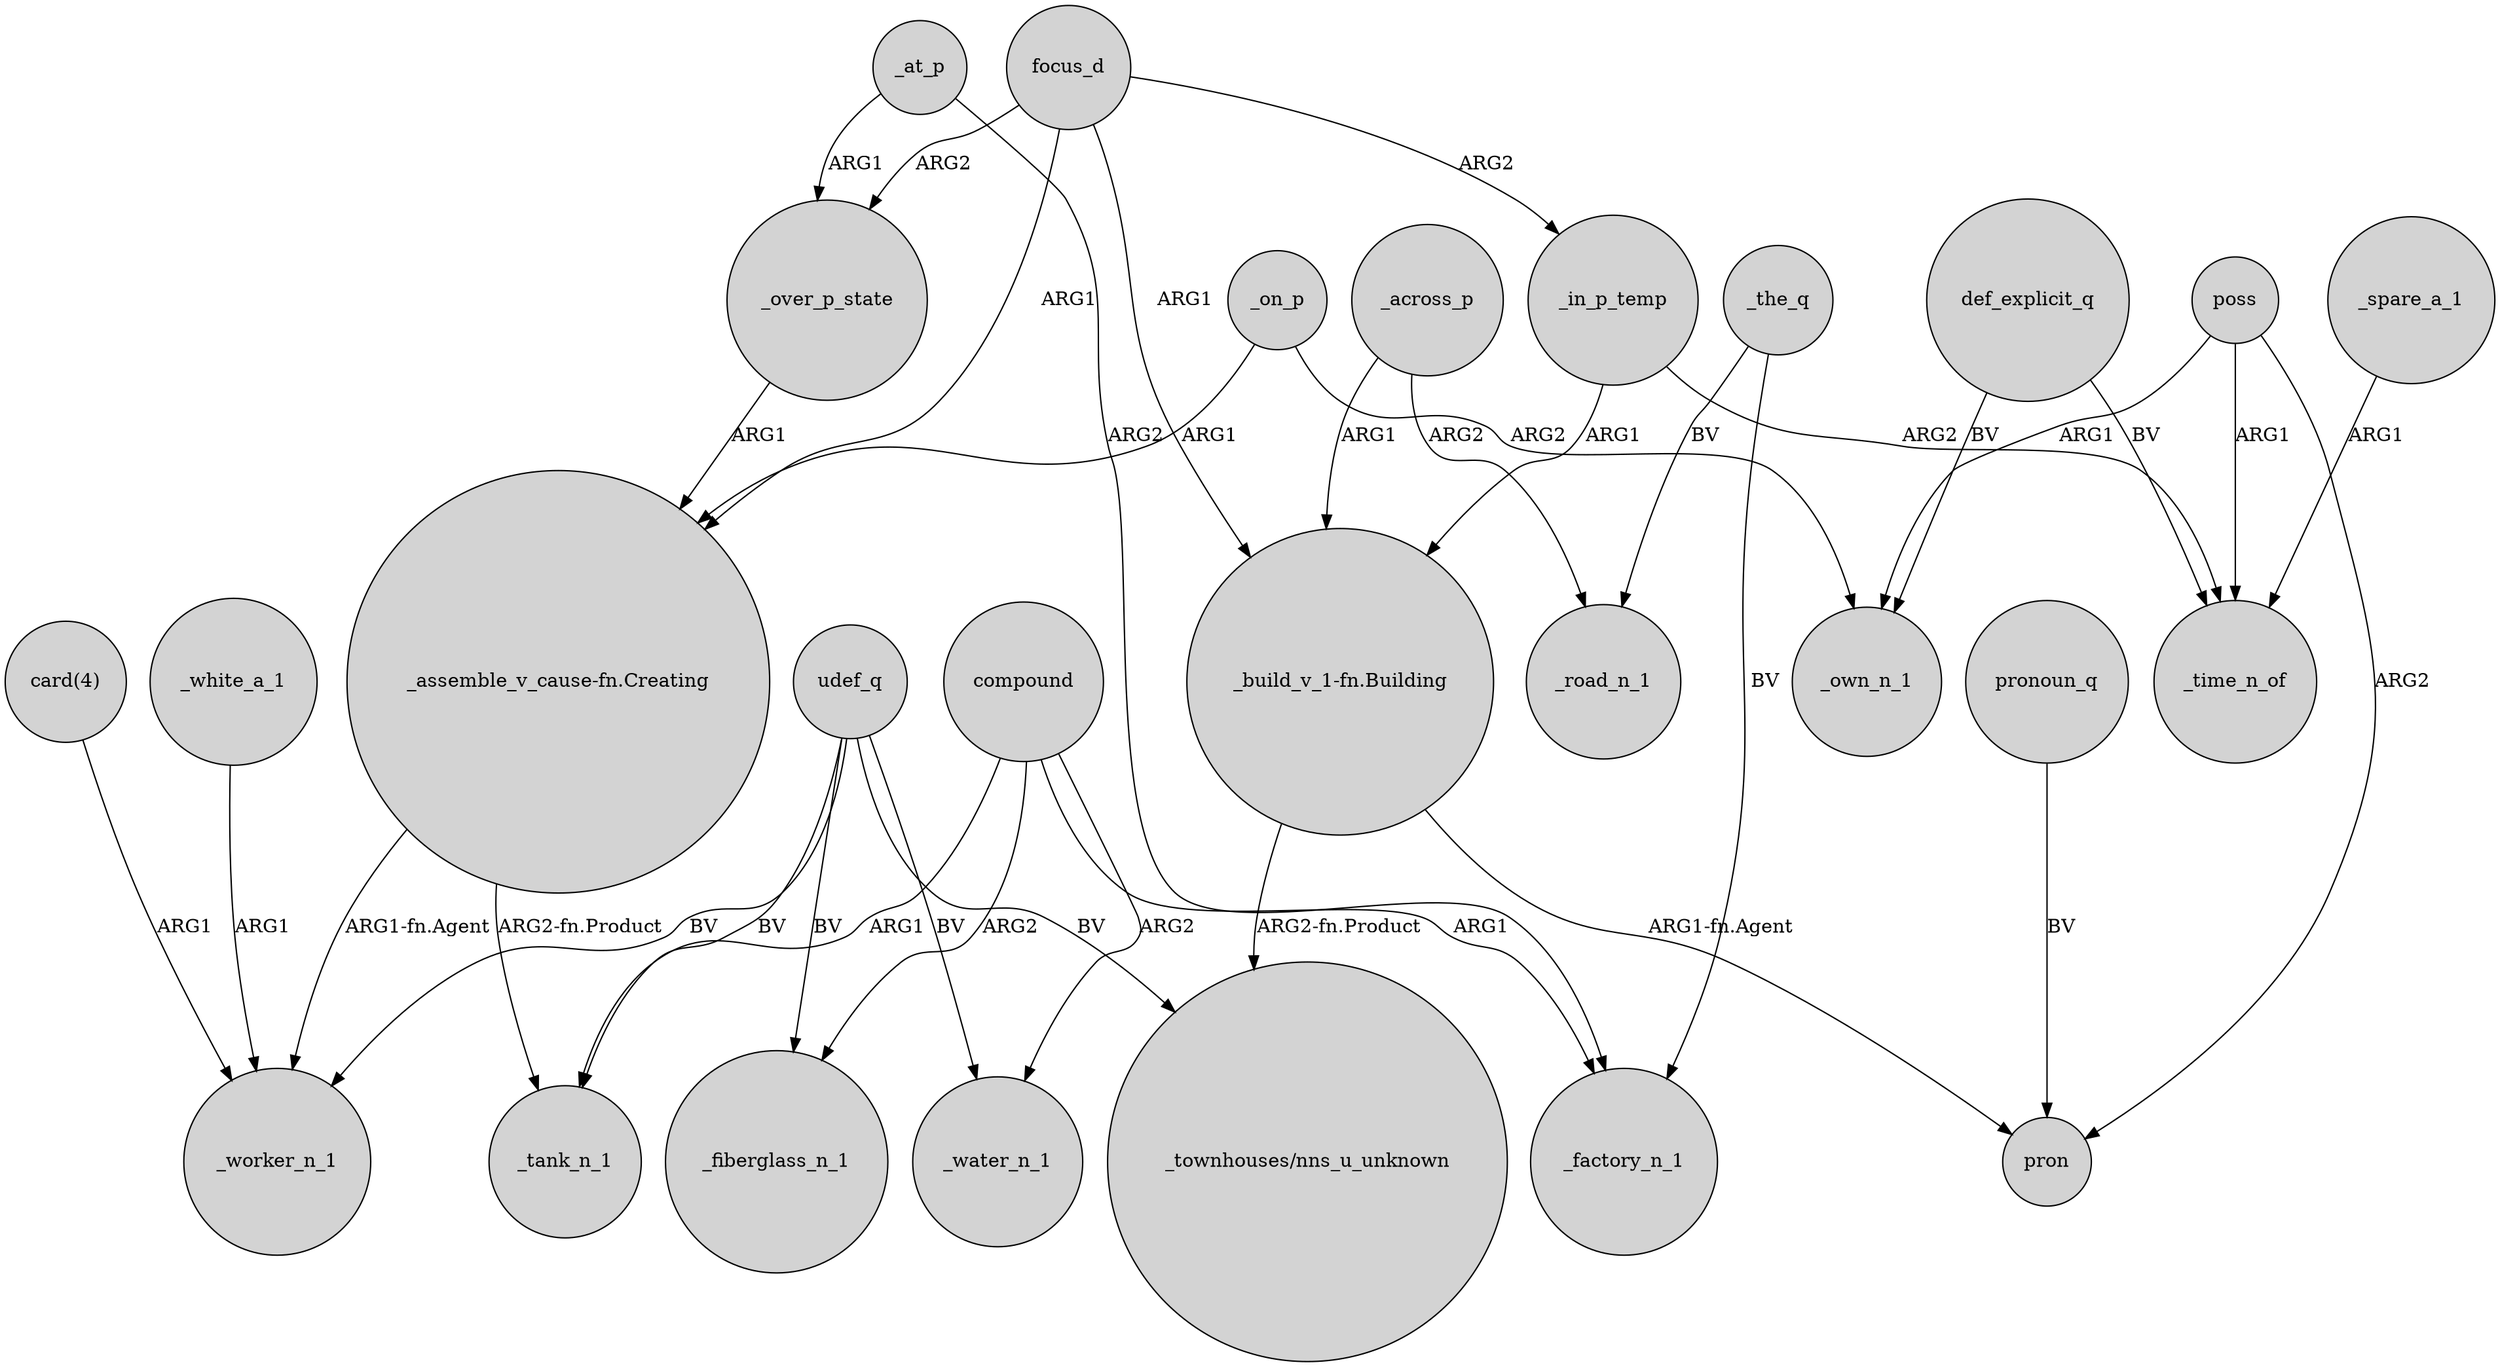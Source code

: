 digraph {
	node [shape=circle style=filled]
	"_assemble_v_cause-fn.Creating" -> _worker_n_1 [label="ARG1-fn.Agent"]
	_on_p -> _own_n_1 [label=ARG2]
	compound -> _tank_n_1 [label=ARG1]
	focus_d -> _in_p_temp [label=ARG2]
	_at_p -> _over_p_state [label=ARG1]
	udef_q -> _fiberglass_n_1 [label=BV]
	poss -> pron [label=ARG2]
	udef_q -> _tank_n_1 [label=BV]
	focus_d -> _over_p_state [label=ARG2]
	_in_p_temp -> "_build_v_1-fn.Building" [label=ARG1]
	udef_q -> _worker_n_1 [label=BV]
	compound -> _factory_n_1 [label=ARG1]
	compound -> _water_n_1 [label=ARG2]
	poss -> _time_n_of [label=ARG1]
	udef_q -> "_townhouses/nns_u_unknown" [label=BV]
	_over_p_state -> "_assemble_v_cause-fn.Creating" [label=ARG1]
	focus_d -> "_assemble_v_cause-fn.Creating" [label=ARG1]
	_white_a_1 -> _worker_n_1 [label=ARG1]
	def_explicit_q -> _own_n_1 [label=BV]
	"_build_v_1-fn.Building" -> "_townhouses/nns_u_unknown" [label="ARG2-fn.Product"]
	_on_p -> "_assemble_v_cause-fn.Creating" [label=ARG1]
	_across_p -> _road_n_1 [label=ARG2]
	poss -> _own_n_1 [label=ARG1]
	pronoun_q -> pron [label=BV]
	_spare_a_1 -> _time_n_of [label=ARG1]
	_in_p_temp -> _time_n_of [label=ARG2]
	udef_q -> _water_n_1 [label=BV]
	def_explicit_q -> _time_n_of [label=BV]
	_at_p -> _factory_n_1 [label=ARG2]
	_the_q -> _road_n_1 [label=BV]
	"_assemble_v_cause-fn.Creating" -> _tank_n_1 [label="ARG2-fn.Product"]
	focus_d -> "_build_v_1-fn.Building" [label=ARG1]
	_across_p -> "_build_v_1-fn.Building" [label=ARG1]
	"_build_v_1-fn.Building" -> pron [label="ARG1-fn.Agent"]
	_the_q -> _factory_n_1 [label=BV]
	"card(4)" -> _worker_n_1 [label=ARG1]
	compound -> _fiberglass_n_1 [label=ARG2]
}
